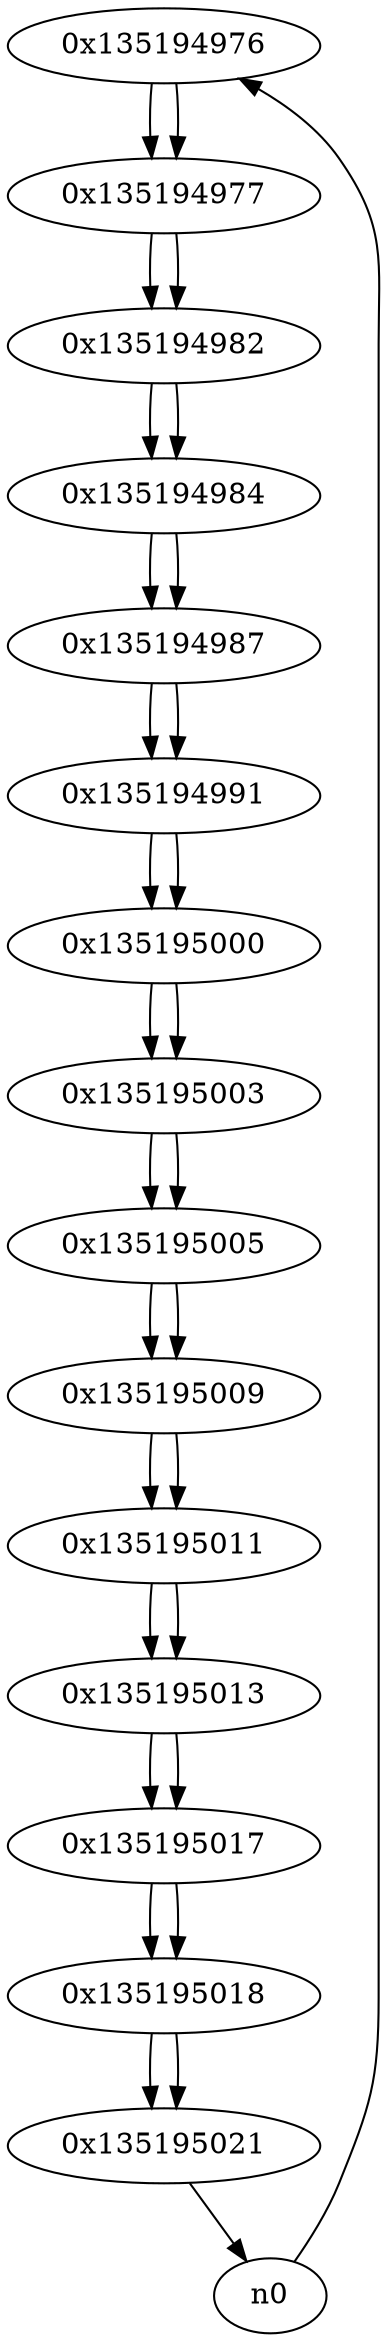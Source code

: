 digraph G{
/* nodes */
  n1 [label="0x135194976"]
  n2 [label="0x135194977"]
  n3 [label="0x135194982"]
  n4 [label="0x135194984"]
  n5 [label="0x135194987"]
  n6 [label="0x135194991"]
  n7 [label="0x135195000"]
  n8 [label="0x135195003"]
  n9 [label="0x135195005"]
  n10 [label="0x135195009"]
  n11 [label="0x135195011"]
  n12 [label="0x135195013"]
  n13 [label="0x135195017"]
  n14 [label="0x135195018"]
  n15 [label="0x135195021"]
/* edges */
n1 -> n2;
n0 -> n1;
n2 -> n3;
n1 -> n2;
n3 -> n4;
n2 -> n3;
n4 -> n5;
n3 -> n4;
n5 -> n6;
n4 -> n5;
n6 -> n7;
n5 -> n6;
n7 -> n8;
n6 -> n7;
n8 -> n9;
n7 -> n8;
n9 -> n10;
n8 -> n9;
n10 -> n11;
n9 -> n10;
n11 -> n12;
n10 -> n11;
n12 -> n13;
n11 -> n12;
n13 -> n14;
n12 -> n13;
n14 -> n15;
n13 -> n14;
n15 -> n0;
n14 -> n15;
}
